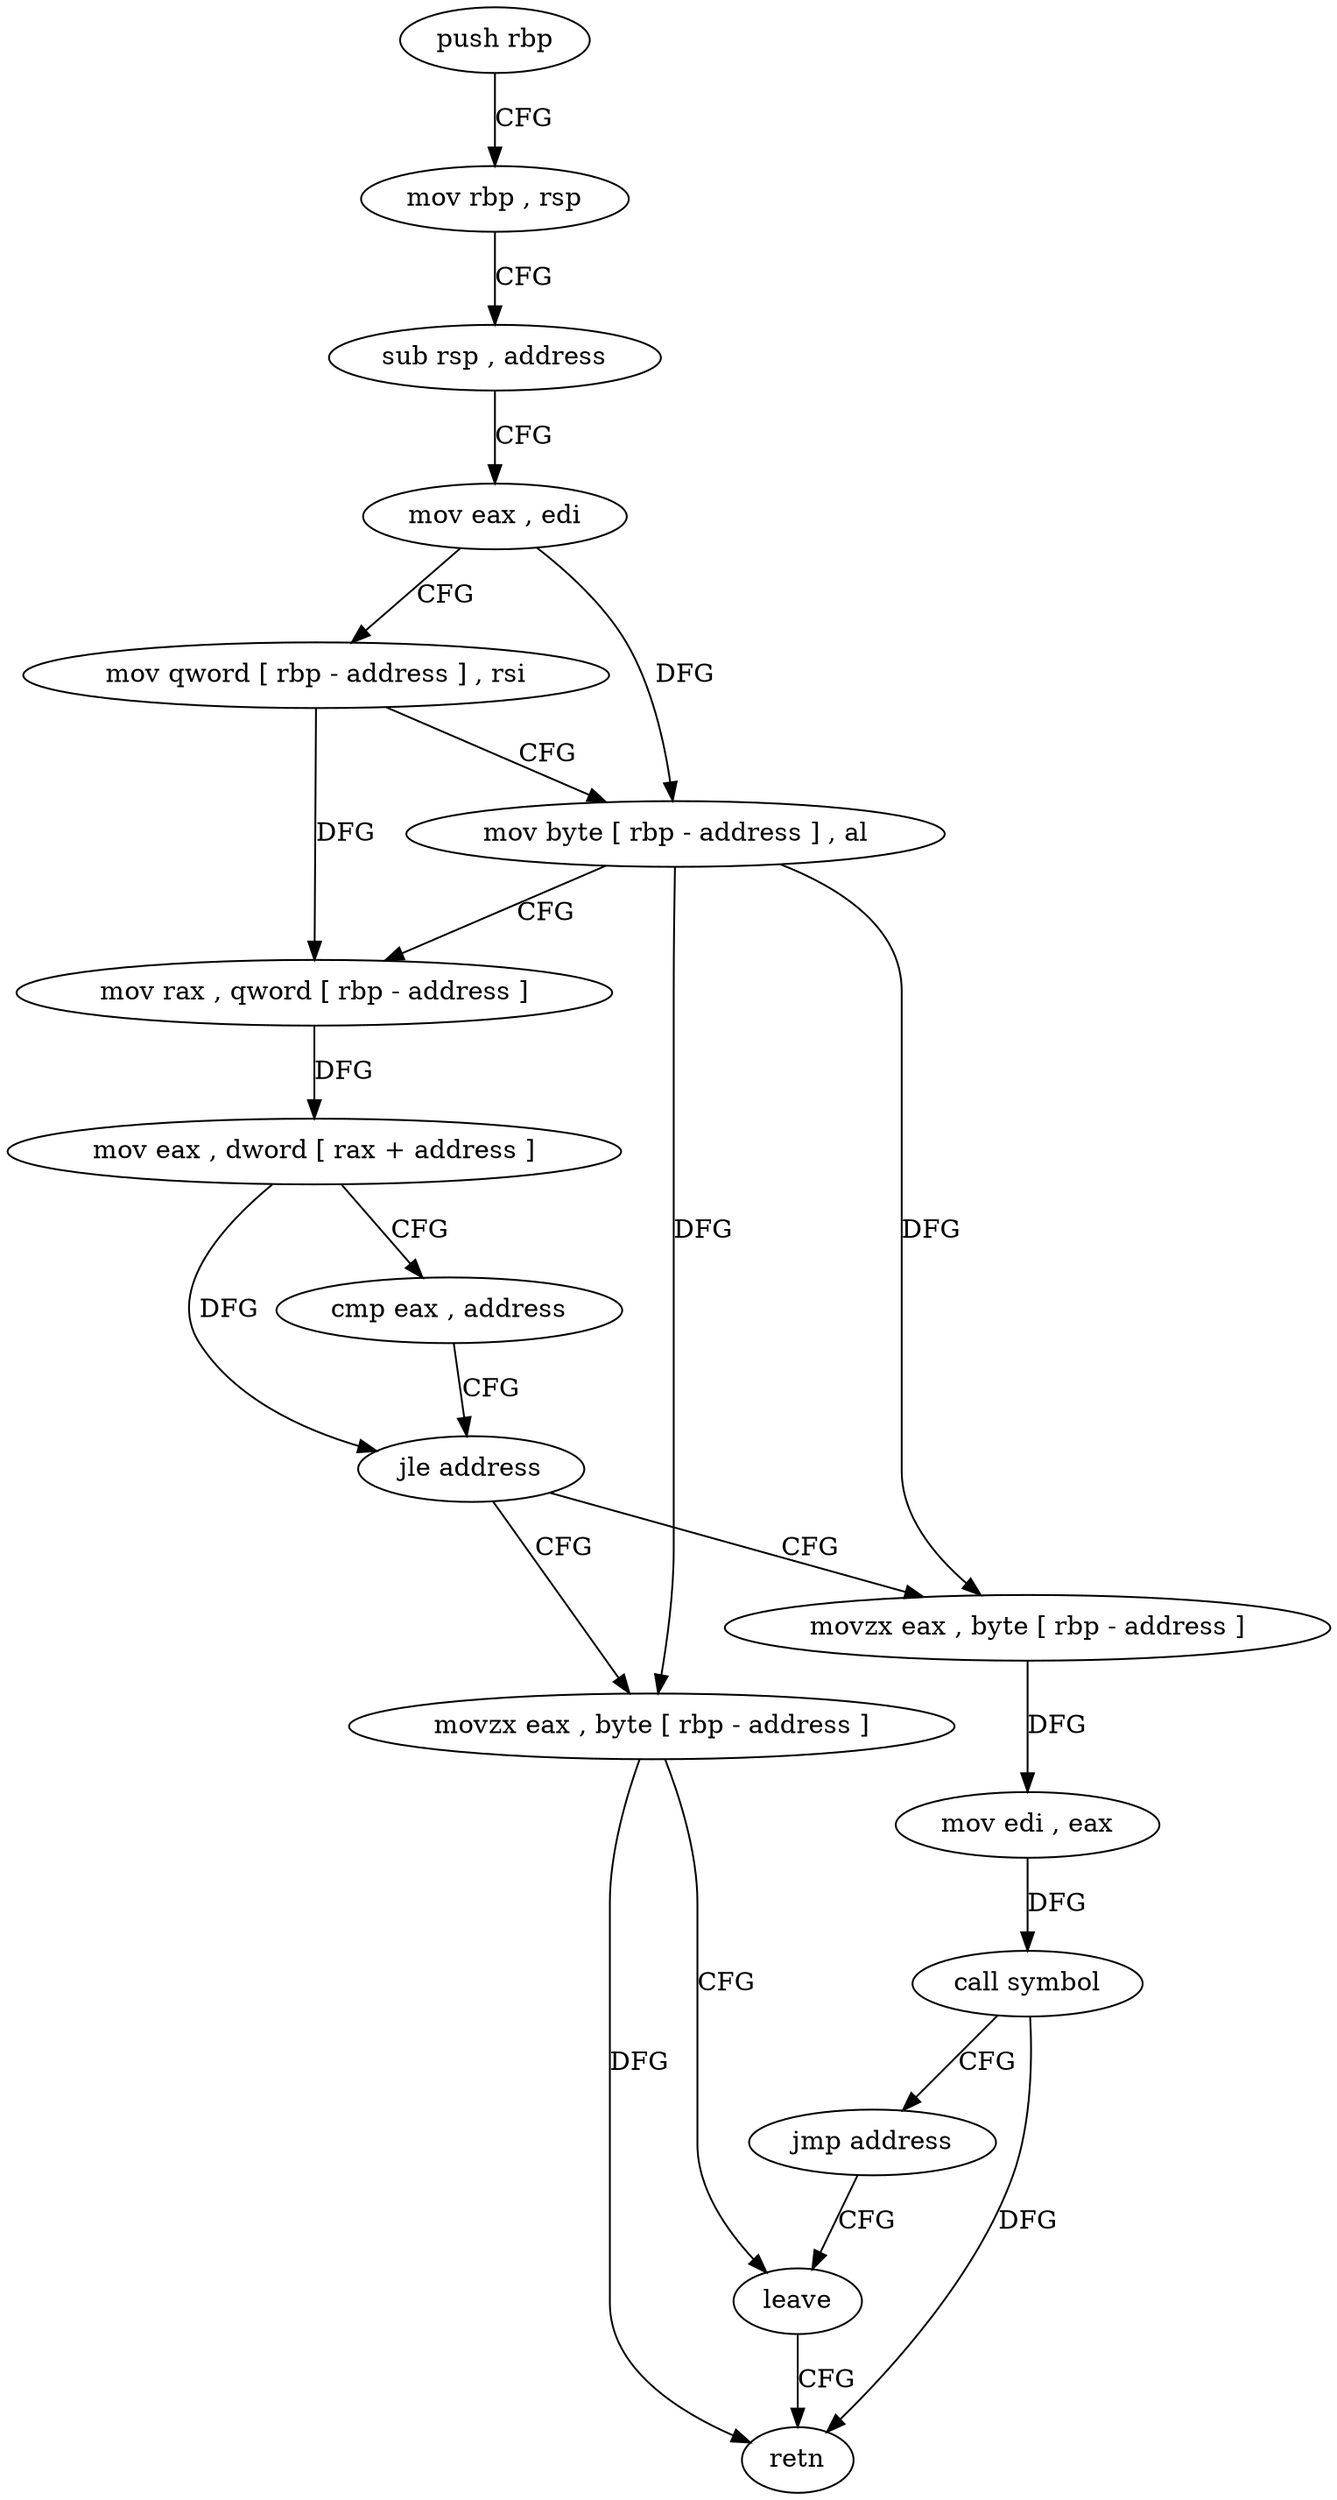 digraph "func" {
"4406350" [label = "push rbp" ]
"4406351" [label = "mov rbp , rsp" ]
"4406354" [label = "sub rsp , address" ]
"4406358" [label = "mov eax , edi" ]
"4406360" [label = "mov qword [ rbp - address ] , rsi" ]
"4406364" [label = "mov byte [ rbp - address ] , al" ]
"4406367" [label = "mov rax , qword [ rbp - address ]" ]
"4406371" [label = "mov eax , dword [ rax + address ]" ]
"4406377" [label = "cmp eax , address" ]
"4406380" [label = "jle address" ]
"4406395" [label = "movzx eax , byte [ rbp - address ]" ]
"4406382" [label = "movzx eax , byte [ rbp - address ]" ]
"4406399" [label = "leave" ]
"4406386" [label = "mov edi , eax" ]
"4406388" [label = "call symbol" ]
"4406393" [label = "jmp address" ]
"4406400" [label = "retn" ]
"4406350" -> "4406351" [ label = "CFG" ]
"4406351" -> "4406354" [ label = "CFG" ]
"4406354" -> "4406358" [ label = "CFG" ]
"4406358" -> "4406360" [ label = "CFG" ]
"4406358" -> "4406364" [ label = "DFG" ]
"4406360" -> "4406364" [ label = "CFG" ]
"4406360" -> "4406367" [ label = "DFG" ]
"4406364" -> "4406367" [ label = "CFG" ]
"4406364" -> "4406395" [ label = "DFG" ]
"4406364" -> "4406382" [ label = "DFG" ]
"4406367" -> "4406371" [ label = "DFG" ]
"4406371" -> "4406377" [ label = "CFG" ]
"4406371" -> "4406380" [ label = "DFG" ]
"4406377" -> "4406380" [ label = "CFG" ]
"4406380" -> "4406395" [ label = "CFG" ]
"4406380" -> "4406382" [ label = "CFG" ]
"4406395" -> "4406399" [ label = "CFG" ]
"4406395" -> "4406400" [ label = "DFG" ]
"4406382" -> "4406386" [ label = "DFG" ]
"4406399" -> "4406400" [ label = "CFG" ]
"4406386" -> "4406388" [ label = "DFG" ]
"4406388" -> "4406393" [ label = "CFG" ]
"4406388" -> "4406400" [ label = "DFG" ]
"4406393" -> "4406399" [ label = "CFG" ]
}
